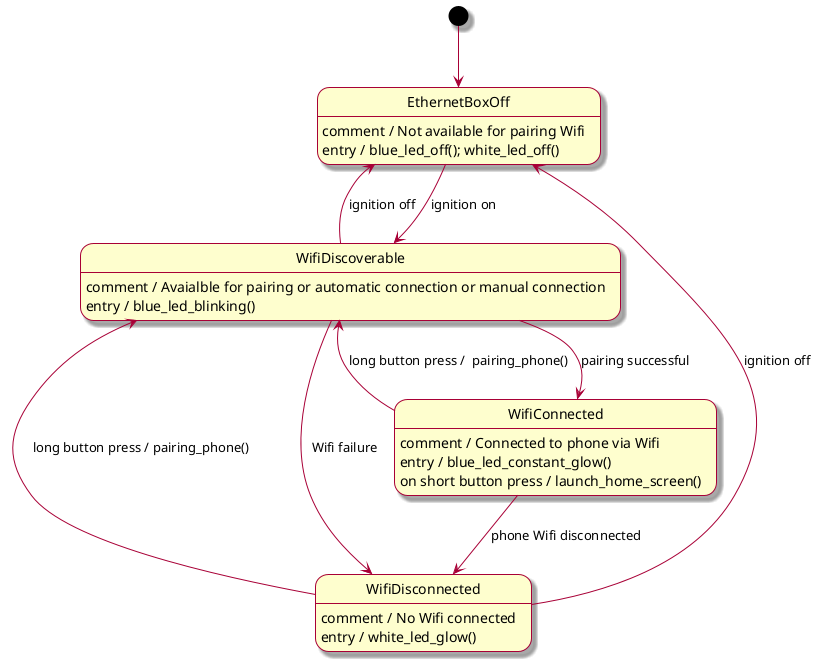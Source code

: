 @startuml
skin rose

'[code]   void pairing_phone() { LOGD("[ACTION %s]\n", __func__); }
'[code]   void blue_led_off() { LOGD("[ACTION %s]\n", __func__); }
'[code]   void white_led_off() { LOGD("[ACTION %s]\n", __func__); }
'[code]   void blue_led_blinking() { LOGD("[ACTION %s]\n", __func__); }
'[code]   void white_led_glow() { LOGD("[ACTION %s]\n", __func__); }
'[code]   void blue_led_constant_glow() { LOGD("[ACTION %s]\n", __func__); }
'[code]   void launch_home_screen() { LOGD("[ACTION %s]\n", __func__); }

[*] --> EthernetBoxOff

EthernetBoxOff --> WifiDiscoverable : ignition on
EthernetBoxOff <-- WifiDiscoverable : ignition off
EthernetBoxOff <-- WifiDisconnected : ignition off

WifiDiscoverable --> WifiConnected : pairing successful
WifiDiscoverable <-- WifiConnected : long button press /  pairing_phone()
' WifiDiscoverable --> WifiDisconnected : Wifi failure [ pairing unsuccessful || auto connection failure || 120s lapse ]
WifiDiscoverable --> WifiDisconnected : Wifi failure
WifiDiscoverable <-- WifiDisconnected : long button press / pairing_phone()

WifiConnected --> WifiDisconnected : phone Wifi disconnected


EthernetBoxOff : comment / Not available for pairing Wifi
EthernetBoxOff : entry / blue_led_off(); white_led_off()
WifiDiscoverable : comment / Avaialble for pairing or automatic connection or manual connection
WifiDiscoverable : entry / blue_led_blinking()
WifiConnected : comment / Connected to phone via Wifi
WifiConnected : entry / blue_led_constant_glow()
WifiConnected : on short button press / launch_home_screen()
WifiDisconnected : comment / No Wifi connected
WifiDisconnected : entry / white_led_glow()

@enduml
